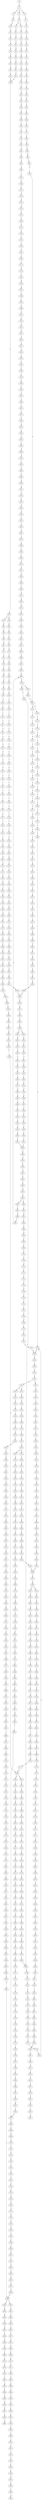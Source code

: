 strict digraph  {
	S0 -> S1 [ label = C ];
	S1 -> S2 [ label = C ];
	S1 -> S3 [ label = G ];
	S1 -> S4 [ label = T ];
	S2 -> S5 [ label = C ];
	S3 -> S6 [ label = A ];
	S4 -> S7 [ label = C ];
	S5 -> S8 [ label = T ];
	S5 -> S9 [ label = G ];
	S6 -> S10 [ label = A ];
	S7 -> S11 [ label = G ];
	S8 -> S12 [ label = C ];
	S9 -> S13 [ label = C ];
	S10 -> S14 [ label = C ];
	S11 -> S15 [ label = T ];
	S12 -> S16 [ label = C ];
	S13 -> S17 [ label = C ];
	S14 -> S18 [ label = C ];
	S15 -> S19 [ label = C ];
	S16 -> S20 [ label = G ];
	S17 -> S21 [ label = T ];
	S18 -> S22 [ label = T ];
	S19 -> S23 [ label = T ];
	S20 -> S24 [ label = G ];
	S21 -> S25 [ label = G ];
	S22 -> S26 [ label = G ];
	S23 -> S27 [ label = G ];
	S24 -> S28 [ label = T ];
	S25 -> S29 [ label = T ];
	S26 -> S30 [ label = T ];
	S27 -> S31 [ label = T ];
	S28 -> S32 [ label = C ];
	S29 -> S33 [ label = C ];
	S30 -> S34 [ label = C ];
	S31 -> S35 [ label = T ];
	S32 -> S36 [ label = T ];
	S33 -> S37 [ label = G ];
	S34 -> S38 [ label = G ];
	S35 -> S39 [ label = C ];
	S36 -> S40 [ label = G ];
	S37 -> S41 [ label = C ];
	S38 -> S42 [ label = C ];
	S39 -> S43 [ label = C ];
	S40 -> S44 [ label = G ];
	S41 -> S45 [ label = G ];
	S42 -> S45 [ label = G ];
	S43 -> S46 [ label = G ];
	S44 -> S47 [ label = A ];
	S45 -> S48 [ label = C ];
	S46 -> S49 [ label = T ];
	S47 -> S50 [ label = G ];
	S48 -> S51 [ label = G ];
	S48 -> S52 [ label = A ];
	S49 -> S53 [ label = G ];
	S50 -> S54 [ label = G ];
	S51 -> S55 [ label = A ];
	S52 -> S56 [ label = A ];
	S53 -> S57 [ label = G ];
	S54 -> S58 [ label = G ];
	S55 -> S59 [ label = G ];
	S56 -> S60 [ label = C ];
	S57 -> S61 [ label = C ];
	S58 -> S62 [ label = T ];
	S59 -> S63 [ label = C ];
	S60 -> S64 [ label = C ];
	S61 -> S65 [ label = C ];
	S62 -> S66 [ label = G ];
	S63 -> S67 [ label = A ];
	S64 -> S68 [ label = C ];
	S65 -> S69 [ label = C ];
	S66 -> S70 [ label = T ];
	S67 -> S71 [ label = G ];
	S68 -> S72 [ label = G ];
	S69 -> S73 [ label = G ];
	S70 -> S74 [ label = T ];
	S71 -> S75 [ label = T ];
	S72 -> S76 [ label = T ];
	S73 -> S77 [ label = T ];
	S74 -> S78 [ label = C ];
	S75 -> S79 [ label = G ];
	S76 -> S80 [ label = A ];
	S77 -> S81 [ label = C ];
	S78 -> S82 [ label = C ];
	S79 -> S83 [ label = C ];
	S80 -> S84 [ label = C ];
	S81 -> S85 [ label = C ];
	S82 -> S86 [ label = A ];
	S83 -> S87 [ label = A ];
	S84 -> S88 [ label = A ];
	S85 -> S89 [ label = A ];
	S86 -> S90 [ label = G ];
	S87 -> S91 [ label = A ];
	S88 -> S92 [ label = G ];
	S89 -> S93 [ label = G ];
	S90 -> S94 [ label = C ];
	S91 -> S95 [ label = C ];
	S92 -> S96 [ label = C ];
	S93 -> S97 [ label = T ];
	S94 -> S98 [ label = A ];
	S95 -> S99 [ label = A ];
	S96 -> S100 [ label = A ];
	S97 -> S101 [ label = A ];
	S98 -> S102 [ label = G ];
	S99 -> S103 [ label = G ];
	S100 -> S104 [ label = G ];
	S101 -> S105 [ label = G ];
	S102 -> S106 [ label = A ];
	S103 -> S107 [ label = C ];
	S104 -> S108 [ label = G ];
	S105 -> S109 [ label = G ];
	S105 -> S110 [ label = C ];
	S106 -> S111 [ label = T ];
	S107 -> S112 [ label = T ];
	S108 -> S113 [ label = T ];
	S109 -> S114 [ label = G ];
	S110 -> S115 [ label = T ];
	S111 -> S116 [ label = A ];
	S112 -> S117 [ label = A ];
	S113 -> S118 [ label = G ];
	S114 -> S119 [ label = T ];
	S115 -> S120 [ label = C ];
	S116 -> S121 [ label = A ];
	S117 -> S122 [ label = C ];
	S118 -> S123 [ label = C ];
	S119 -> S124 [ label = C ];
	S120 -> S125 [ label = C ];
	S121 -> S126 [ label = A ];
	S122 -> S127 [ label = G ];
	S123 -> S128 [ label = A ];
	S124 -> S129 [ label = A ];
	S125 -> S130 [ label = A ];
	S126 -> S131 [ label = A ];
	S127 -> S132 [ label = A ];
	S128 -> S133 [ label = C ];
	S129 -> S134 [ label = C ];
	S130 -> S135 [ label = C ];
	S131 -> S136 [ label = A ];
	S132 -> S137 [ label = G ];
	S133 -> S138 [ label = G ];
	S134 -> S139 [ label = T ];
	S135 -> S140 [ label = C ];
	S136 -> S141 [ label = C ];
	S137 -> S142 [ label = A ];
	S138 -> S143 [ label = C ];
	S139 -> S144 [ label = C ];
	S140 -> S145 [ label = G ];
	S141 -> S146 [ label = T ];
	S142 -> S147 [ label = A ];
	S143 -> S148 [ label = G ];
	S144 -> S149 [ label = G ];
	S145 -> S150 [ label = G ];
	S146 -> S151 [ label = T ];
	S147 -> S152 [ label = C ];
	S148 -> S153 [ label = G ];
	S149 -> S154 [ label = C ];
	S150 -> S155 [ label = A ];
	S151 -> S156 [ label = T ];
	S152 -> S157 [ label = T ];
	S153 -> S158 [ label = T ];
	S154 -> S159 [ label = T ];
	S155 -> S160 [ label = C ];
	S156 -> S161 [ label = G ];
	S157 -> S162 [ label = G ];
	S158 -> S163 [ label = G ];
	S159 -> S164 [ label = T ];
	S160 -> S165 [ label = G ];
	S161 -> S166 [ label = C ];
	S162 -> S167 [ label = G ];
	S163 -> S168 [ label = C ];
	S164 -> S169 [ label = C ];
	S165 -> S170 [ label = T ];
	S166 -> S171 [ label = C ];
	S167 -> S172 [ label = C ];
	S168 -> S173 [ label = C ];
	S169 -> S174 [ label = A ];
	S170 -> S175 [ label = C ];
	S171 -> S176 [ label = G ];
	S172 -> S177 [ label = G ];
	S173 -> S178 [ label = G ];
	S174 -> S179 [ label = T ];
	S175 -> S180 [ label = G ];
	S176 -> S181 [ label = T ];
	S177 -> S182 [ label = C ];
	S178 -> S183 [ label = C ];
	S179 -> S184 [ label = C ];
	S180 -> S185 [ label = T ];
	S181 -> S186 [ label = A ];
	S182 -> S187 [ label = A ];
	S183 -> S188 [ label = A ];
	S184 -> S189 [ label = C ];
	S185 -> S190 [ label = G ];
	S186 -> S191 [ label = G ];
	S187 -> S192 [ label = G ];
	S188 -> S193 [ label = A ];
	S189 -> S194 [ label = A ];
	S190 -> S195 [ label = A ];
	S191 -> S196 [ label = C ];
	S192 -> S197 [ label = C ];
	S193 -> S198 [ label = C ];
	S194 -> S199 [ label = G ];
	S195 -> S200 [ label = C ];
	S196 -> S201 [ label = C ];
	S197 -> S202 [ label = G ];
	S198 -> S203 [ label = C ];
	S199 -> S204 [ label = A ];
	S200 -> S205 [ label = C ];
	S201 -> S206 [ label = G ];
	S202 -> S207 [ label = G ];
	S203 -> S208 [ label = A ];
	S204 -> S209 [ label = A ];
	S205 -> S210 [ label = G ];
	S206 -> S211 [ label = G ];
	S207 -> S212 [ label = G ];
	S208 -> S213 [ label = G ];
	S209 -> S214 [ label = C ];
	S210 -> S215 [ label = G ];
	S211 -> S216 [ label = T ];
	S212 -> S217 [ label = T ];
	S213 -> S218 [ label = T ];
	S214 -> S219 [ label = C ];
	S215 -> S220 [ label = T ];
	S216 -> S221 [ label = G ];
	S217 -> S222 [ label = G ];
	S218 -> S223 [ label = C ];
	S219 -> S224 [ label = A ];
	S219 -> S225 [ label = G ];
	S220 -> S226 [ label = C ];
	S221 -> S227 [ label = A ];
	S222 -> S228 [ label = C ];
	S223 -> S229 [ label = G ];
	S224 -> S230 [ label = G ];
	S224 -> S231 [ label = C ];
	S225 -> S232 [ label = G ];
	S226 -> S233 [ label = G ];
	S227 -> S234 [ label = C ];
	S228 -> S235 [ label = C ];
	S229 -> S236 [ label = C ];
	S230 -> S237 [ label = A ];
	S231 -> S238 [ label = C ];
	S232 -> S239 [ label = A ];
	S233 -> S240 [ label = C ];
	S234 -> S241 [ label = G ];
	S235 -> S242 [ label = G ];
	S236 -> S243 [ label = G ];
	S237 -> S244 [ label = C ];
	S238 -> S245 [ label = A ];
	S239 -> S246 [ label = C ];
	S240 -> S247 [ label = G ];
	S241 -> S248 [ label = T ];
	S242 -> S249 [ label = C ];
	S243 -> S250 [ label = C ];
	S244 -> S251 [ label = T ];
	S245 -> S252 [ label = C ];
	S246 -> S253 [ label = G ];
	S247 -> S254 [ label = T ];
	S248 -> S255 [ label = G ];
	S249 -> S256 [ label = C ];
	S250 -> S257 [ label = A ];
	S251 -> S258 [ label = C ];
	S252 -> S259 [ label = C ];
	S253 -> S260 [ label = C ];
	S254 -> S261 [ label = A ];
	S255 -> S262 [ label = G ];
	S256 -> S263 [ label = G ];
	S257 -> S264 [ label = G ];
	S258 -> S265 [ label = C ];
	S259 -> S266 [ label = C ];
	S260 -> S267 [ label = C ];
	S261 -> S268 [ label = G ];
	S262 -> S269 [ label = G ];
	S263 -> S270 [ label = G ];
	S264 -> S271 [ label = C ];
	S265 -> S272 [ label = C ];
	S266 -> S273 [ label = C ];
	S267 -> S274 [ label = C ];
	S268 -> S275 [ label = C ];
	S269 -> S276 [ label = T ];
	S270 -> S277 [ label = T ];
	S271 -> S278 [ label = C ];
	S272 -> S279 [ label = A ];
	S273 -> S280 [ label = T ];
	S274 -> S281 [ label = A ];
	S275 -> S282 [ label = C ];
	S276 -> S283 [ label = A ];
	S277 -> S284 [ label = G ];
	S278 -> S285 [ label = G ];
	S279 -> S286 [ label = T ];
	S280 -> S287 [ label = T ];
	S281 -> S288 [ label = T ];
	S282 -> S289 [ label = G ];
	S283 -> S290 [ label = C ];
	S284 -> S291 [ label = G ];
	S285 -> S292 [ label = G ];
	S286 -> S293 [ label = C ];
	S287 -> S294 [ label = C ];
	S288 -> S295 [ label = C ];
	S289 -> S296 [ label = C ];
	S290 -> S297 [ label = T ];
	S291 -> S298 [ label = T ];
	S292 -> S299 [ label = T ];
	S293 -> S300 [ label = T ];
	S294 -> S301 [ label = C ];
	S294 -> S302 [ label = G ];
	S295 -> S303 [ label = G ];
	S296 -> S304 [ label = T ];
	S297 -> S305 [ label = A ];
	S298 -> S306 [ label = G ];
	S299 -> S307 [ label = G ];
	S300 -> S308 [ label = G ];
	S301 -> S309 [ label = T ];
	S302 -> S310 [ label = A ];
	S303 -> S311 [ label = T ];
	S304 -> S312 [ label = G ];
	S305 -> S313 [ label = T ];
	S306 -> S314 [ label = G ];
	S307 -> S315 [ label = G ];
	S308 -> S316 [ label = C ];
	S309 -> S317 [ label = G ];
	S310 -> S318 [ label = T ];
	S311 -> S319 [ label = C ];
	S312 -> S320 [ label = G ];
	S313 -> S321 [ label = T ];
	S314 -> S322 [ label = A ];
	S315 -> S323 [ label = A ];
	S316 -> S324 [ label = C ];
	S317 -> S325 [ label = T ];
	S318 -> S326 [ label = C ];
	S319 -> S327 [ label = C ];
	S320 -> S328 [ label = A ];
	S321 -> S329 [ label = G ];
	S322 -> S330 [ label = A ];
	S323 -> S331 [ label = A ];
	S324 -> S332 [ label = A ];
	S325 -> S333 [ label = C ];
	S326 -> S334 [ label = G ];
	S327 -> S335 [ label = T ];
	S328 -> S336 [ label = A ];
	S329 -> S337 [ label = G ];
	S330 -> S338 [ label = C ];
	S331 -> S339 [ label = G ];
	S332 -> S340 [ label = G ];
	S333 -> S341 [ label = C ];
	S334 -> S342 [ label = T ];
	S335 -> S343 [ label = C ];
	S336 -> S344 [ label = G ];
	S337 -> S345 [ label = A ];
	S338 -> S346 [ label = C ];
	S339 -> S347 [ label = A ];
	S340 -> S348 [ label = T ];
	S341 -> S349 [ label = T ];
	S342 -> S350 [ label = T ];
	S343 -> S351 [ label = T ];
	S344 -> S352 [ label = A ];
	S345 -> S353 [ label = A ];
	S346 -> S354 [ label = T ];
	S347 -> S355 [ label = A ];
	S348 -> S356 [ label = C ];
	S349 -> S357 [ label = T ];
	S350 -> S358 [ label = T ];
	S351 -> S359 [ label = T ];
	S352 -> S360 [ label = A ];
	S353 -> S361 [ label = C ];
	S354 -> S362 [ label = C ];
	S355 -> S363 [ label = C ];
	S356 -> S364 [ label = G ];
	S357 -> S365 [ label = G ];
	S358 -> S366 [ label = G ];
	S359 -> S367 [ label = C ];
	S360 -> S363 [ label = C ];
	S361 -> S368 [ label = G ];
	S362 -> S369 [ label = G ];
	S363 -> S370 [ label = G ];
	S364 -> S371 [ label = T ];
	S365 -> S372 [ label = T ];
	S366 -> S373 [ label = T ];
	S367 -> S374 [ label = T ];
	S368 -> S375 [ label = G ];
	S369 -> S376 [ label = G ];
	S370 -> S377 [ label = G ];
	S371 -> S378 [ label = A ];
	S372 -> S379 [ label = A ];
	S373 -> S380 [ label = A ];
	S374 -> S381 [ label = C ];
	S375 -> S382 [ label = T ];
	S376 -> S383 [ label = C ];
	S377 -> S384 [ label = C ];
	S378 -> S385 [ label = A ];
	S379 -> S386 [ label = G ];
	S380 -> S387 [ label = G ];
	S381 -> S388 [ label = G ];
	S382 -> S389 [ label = A ];
	S383 -> S390 [ label = A ];
	S384 -> S391 [ label = A ];
	S385 -> S392 [ label = G ];
	S386 -> S393 [ label = G ];
	S387 -> S394 [ label = G ];
	S388 -> S395 [ label = G ];
	S389 -> S396 [ label = C ];
	S390 -> S397 [ label = C ];
	S391 -> S398 [ label = C ];
	S392 -> S399 [ label = A ];
	S393 -> S400 [ label = A ];
	S394 -> S401 [ label = A ];
	S395 -> S402 [ label = A ];
	S396 -> S403 [ label = G ];
	S397 -> S404 [ label = G ];
	S398 -> S405 [ label = C ];
	S398 -> S406 [ label = T ];
	S399 -> S407 [ label = C ];
	S400 -> S408 [ label = G ];
	S401 -> S409 [ label = A ];
	S402 -> S410 [ label = G ];
	S403 -> S411 [ label = A ];
	S404 -> S412 [ label = C ];
	S405 -> S413 [ label = G ];
	S406 -> S414 [ label = G ];
	S407 -> S415 [ label = G ];
	S408 -> S416 [ label = A ];
	S409 -> S417 [ label = A ];
	S410 -> S418 [ label = A ];
	S411 -> S419 [ label = A ];
	S412 -> S420 [ label = G ];
	S413 -> S421 [ label = G ];
	S414 -> S422 [ label = G ];
	S415 -> S423 [ label = G ];
	S416 -> S424 [ label = G ];
	S417 -> S425 [ label = G ];
	S418 -> S426 [ label = G ];
	S419 -> S427 [ label = G ];
	S420 -> S428 [ label = C ];
	S421 -> S429 [ label = G ];
	S422 -> S430 [ label = G ];
	S423 -> S431 [ label = C ];
	S424 -> S432 [ label = G ];
	S425 -> S433 [ label = G ];
	S426 -> S434 [ label = G ];
	S427 -> S435 [ label = A ];
	S428 -> S436 [ label = G ];
	S429 -> S437 [ label = A ];
	S430 -> S438 [ label = A ];
	S431 -> S439 [ label = T ];
	S432 -> S440 [ label = T ];
	S433 -> S441 [ label = T ];
	S434 -> S442 [ label = T ];
	S435 -> S443 [ label = A ];
	S436 -> S444 [ label = C ];
	S436 -> S445 [ label = G ];
	S437 -> S446 [ label = A ];
	S438 -> S447 [ label = A ];
	S439 -> S448 [ label = C ];
	S440 -> S449 [ label = C ];
	S441 -> S450 [ label = C ];
	S442 -> S449 [ label = C ];
	S443 -> S451 [ label = G ];
	S444 -> S452 [ label = G ];
	S445 -> S453 [ label = C ];
	S446 -> S454 [ label = T ];
	S447 -> S455 [ label = C ];
	S448 -> S456 [ label = T ];
	S449 -> S457 [ label = C ];
	S450 -> S458 [ label = C ];
	S451 -> S459 [ label = T ];
	S452 -> S460 [ label = T ];
	S453 -> S461 [ label = T ];
	S454 -> S462 [ label = T ];
	S455 -> S463 [ label = T ];
	S456 -> S464 [ label = C ];
	S457 -> S465 [ label = C ];
	S458 -> S466 [ label = C ];
	S459 -> S467 [ label = G ];
	S460 -> S468 [ label = C ];
	S461 -> S469 [ label = G ];
	S462 -> S470 [ label = G ];
	S463 -> S471 [ label = G ];
	S464 -> S472 [ label = G ];
	S465 -> S473 [ label = A ];
	S465 -> S474 [ label = G ];
	S466 -> S475 [ label = G ];
	S467 -> S476 [ label = T ];
	S468 -> S477 [ label = G ];
	S469 -> S478 [ label = G ];
	S470 -> S479 [ label = A ];
	S471 -> S480 [ label = G ];
	S472 -> S481 [ label = A ];
	S473 -> S482 [ label = G ];
	S474 -> S483 [ label = G ];
	S475 -> S484 [ label = A ];
	S476 -> S485 [ label = C ];
	S477 -> S486 [ label = A ];
	S478 -> S487 [ label = A ];
	S479 -> S488 [ label = A ];
	S480 -> S489 [ label = A ];
	S481 -> S490 [ label = A ];
	S482 -> S491 [ label = A ];
	S483 -> S492 [ label = A ];
	S484 -> S493 [ label = A ];
	S485 -> S494 [ label = C ];
	S486 -> S495 [ label = C ];
	S487 -> S496 [ label = A ];
	S488 -> S497 [ label = C ];
	S489 -> S498 [ label = C ];
	S490 -> S499 [ label = G ];
	S491 -> S500 [ label = G ];
	S492 -> S501 [ label = G ];
	S493 -> S502 [ label = G ];
	S494 -> S503 [ label = T ];
	S495 -> S504 [ label = G ];
	S496 -> S505 [ label = T ];
	S497 -> S506 [ label = C ];
	S498 -> S507 [ label = C ];
	S499 -> S508 [ label = T ];
	S500 -> S509 [ label = C ];
	S501 -> S510 [ label = G ];
	S502 -> S511 [ label = T ];
	S503 -> S512 [ label = G ];
	S504 -> S513 [ label = C ];
	S505 -> S514 [ label = G ];
	S506 -> S515 [ label = C ];
	S507 -> S516 [ label = C ];
	S508 -> S517 [ label = C ];
	S509 -> S518 [ label = C ];
	S510 -> S519 [ label = C ];
	S511 -> S520 [ label = C ];
	S512 -> S521 [ label = G ];
	S513 -> S522 [ label = G ];
	S514 -> S523 [ label = G ];
	S515 -> S524 [ label = G ];
	S516 -> S525 [ label = G ];
	S517 -> S526 [ label = G ];
	S518 -> S527 [ label = A ];
	S519 -> S528 [ label = G ];
	S520 -> S529 [ label = G ];
	S521 -> S530 [ label = C ];
	S522 -> S531 [ label = C ];
	S523 -> S532 [ label = G ];
	S524 -> S533 [ label = T ];
	S525 -> S534 [ label = T ];
	S526 -> S535 [ label = C ];
	S527 -> S536 [ label = C ];
	S528 -> S537 [ label = T ];
	S529 -> S538 [ label = A ];
	S530 -> S539 [ label = C ];
	S531 -> S540 [ label = C ];
	S532 -> S541 [ label = G ];
	S533 -> S542 [ label = C ];
	S534 -> S543 [ label = C ];
	S535 -> S544 [ label = G ];
	S536 -> S545 [ label = G ];
	S537 -> S546 [ label = G ];
	S538 -> S547 [ label = G ];
	S539 -> S548 [ label = T ];
	S540 -> S549 [ label = T ];
	S541 -> S550 [ label = T ];
	S542 -> S551 [ label = T ];
	S543 -> S552 [ label = T ];
	S544 -> S553 [ label = G ];
	S545 -> S554 [ label = G ];
	S546 -> S555 [ label = G ];
	S547 -> S556 [ label = G ];
	S548 -> S557 [ label = G ];
	S549 -> S558 [ label = C ];
	S550 -> S559 [ label = C ];
	S551 -> S560 [ label = C ];
	S552 -> S560 [ label = C ];
	S553 -> S561 [ label = C ];
	S554 -> S562 [ label = T ];
	S555 -> S563 [ label = T ];
	S556 -> S564 [ label = T ];
	S557 -> S565 [ label = G ];
	S558 -> S566 [ label = G ];
	S559 -> S567 [ label = C ];
	S560 -> S568 [ label = G ];
	S561 -> S569 [ label = T ];
	S562 -> S570 [ label = T ];
	S563 -> S571 [ label = A ];
	S564 -> S572 [ label = A ];
	S565 -> S573 [ label = G ];
	S566 -> S574 [ label = G ];
	S567 -> S575 [ label = G ];
	S568 -> S576 [ label = G ];
	S569 -> S577 [ label = A ];
	S570 -> S578 [ label = A ];
	S571 -> S579 [ label = T ];
	S572 -> S580 [ label = T ];
	S573 -> S581 [ label = T ];
	S574 -> S582 [ label = G ];
	S575 -> S583 [ label = C ];
	S576 -> S584 [ label = C ];
	S577 -> S585 [ label = T ];
	S578 -> S586 [ label = C ];
	S579 -> S587 [ label = G ];
	S580 -> S588 [ label = A ];
	S581 -> S589 [ label = C ];
	S582 -> S590 [ label = C ];
	S583 -> S591 [ label = C ];
	S584 -> S592 [ label = A ];
	S585 -> S593 [ label = A ];
	S586 -> S594 [ label = T ];
	S587 -> S595 [ label = A ];
	S588 -> S596 [ label = A ];
	S589 -> S597 [ label = C ];
	S590 -> S598 [ label = T ];
	S591 -> S599 [ label = G ];
	S592 -> S600 [ label = C ];
	S593 -> S601 [ label = G ];
	S594 -> S602 [ label = G ];
	S595 -> S603 [ label = G ];
	S596 -> S604 [ label = G ];
	S597 -> S605 [ label = C ];
	S598 -> S606 [ label = C ];
	S599 -> S607 [ label = G ];
	S600 -> S608 [ label = C ];
	S601 -> S609 [ label = T ];
	S602 -> S610 [ label = C ];
	S603 -> S611 [ label = C ];
	S604 -> S612 [ label = T ];
	S605 -> S613 [ label = G ];
	S606 -> S614 [ label = A ];
	S607 -> S615 [ label = A ];
	S608 -> S616 [ label = G ];
	S609 -> S617 [ label = A ];
	S610 -> S618 [ label = A ];
	S611 -> S619 [ label = G ];
	S612 -> S620 [ label = C ];
	S613 -> S621 [ label = A ];
	S614 -> S622 [ label = C ];
	S615 -> S623 [ label = A ];
	S616 -> S624 [ label = A ];
	S617 -> S625 [ label = G ];
	S618 -> S626 [ label = G ];
	S619 -> S627 [ label = G ];
	S620 -> S628 [ label = G ];
	S621 -> S629 [ label = G ];
	S622 -> S630 [ label = G ];
	S623 -> S631 [ label = C ];
	S624 -> S632 [ label = G ];
	S624 -> S633 [ label = A ];
	S625 -> S634 [ label = C ];
	S626 -> S635 [ label = A ];
	S627 -> S636 [ label = T ];
	S628 -> S637 [ label = T ];
	S629 -> S638 [ label = T ];
	S630 -> S639 [ label = T ];
	S631 -> S640 [ label = T ];
	S632 -> S641 [ label = T ];
	S633 -> S642 [ label = T ];
	S634 -> S643 [ label = C ];
	S635 -> S644 [ label = C ];
	S636 -> S645 [ label = C ];
	S637 -> S646 [ label = G ];
	S638 -> S647 [ label = C ];
	S639 -> S648 [ label = C ];
	S640 -> S649 [ label = G ];
	S641 -> S650 [ label = C ];
	S642 -> S651 [ label = G ];
	S643 -> S652 [ label = G ];
	S644 -> S653 [ label = G ];
	S645 -> S654 [ label = G ];
	S646 -> S655 [ label = G ];
	S647 -> S656 [ label = C ];
	S648 -> S657 [ label = C ];
	S649 -> S658 [ label = C ];
	S650 -> S659 [ label = C ];
	S651 -> S660 [ label = T ];
	S652 -> S661 [ label = A ];
	S653 -> S662 [ label = G ];
	S654 -> S663 [ label = C ];
	S655 -> S664 [ label = T ];
	S656 -> S665 [ label = A ];
	S657 -> S666 [ label = A ];
	S658 -> S667 [ label = A ];
	S659 -> S665 [ label = A ];
	S660 -> S668 [ label = A ];
	S661 -> S669 [ label = A ];
	S662 -> S670 [ label = A ];
	S663 -> S671 [ label = A ];
	S664 -> S672 [ label = A ];
	S665 -> S673 [ label = G ];
	S666 -> S674 [ label = G ];
	S667 -> S675 [ label = A ];
	S668 -> S676 [ label = G ];
	S669 -> S677 [ label = A ];
	S670 -> S678 [ label = C ];
	S671 -> S679 [ label = C ];
	S672 -> S680 [ label = C ];
	S673 -> S681 [ label = T ];
	S673 -> S682 [ label = C ];
	S674 -> S683 [ label = C ];
	S675 -> S684 [ label = C ];
	S676 -> S685 [ label = T ];
	S677 -> S686 [ label = C ];
	S678 -> S687 [ label = A ];
	S679 -> S688 [ label = G ];
	S680 -> S689 [ label = C ];
	S681 -> S690 [ label = A ];
	S682 -> S691 [ label = T ];
	S683 -> S692 [ label = T ];
	S684 -> S693 [ label = C ];
	S685 -> S694 [ label = T ];
	S686 -> S695 [ label = C ];
	S687 -> S696 [ label = C ];
	S688 -> S697 [ label = C ];
	S689 -> S698 [ label = G ];
	S690 -> S105 [ label = G ];
	S691 -> S699 [ label = T ];
	S692 -> S699 [ label = T ];
	S693 -> S700 [ label = A ];
	S694 -> S701 [ label = T ];
	S695 -> S702 [ label = C ];
	S696 -> S703 [ label = A ];
	S697 -> S704 [ label = G ];
	S698 -> S705 [ label = G ];
	S699 -> S706 [ label = C ];
	S700 -> S707 [ label = G ];
	S701 -> S708 [ label = C ];
	S702 -> S709 [ label = C ];
	S703 -> S710 [ label = C ];
	S704 -> S711 [ label = C ];
	S705 -> S712 [ label = T ];
	S706 -> S713 [ label = A ];
	S707 -> S714 [ label = A ];
	S708 -> S715 [ label = A ];
	S709 -> S716 [ label = G ];
	S710 -> S717 [ label = C ];
	S711 -> S436 [ label = G ];
	S712 -> S718 [ label = G ];
	S713 -> S719 [ label = C ];
	S714 -> S720 [ label = A ];
	S715 -> S721 [ label = C ];
	S716 -> S722 [ label = A ];
	S717 -> S723 [ label = T ];
	S718 -> S724 [ label = G ];
	S719 -> S725 [ label = G ];
	S720 -> S726 [ label = C ];
	S721 -> S727 [ label = T ];
	S722 -> S728 [ label = C ];
	S723 -> S729 [ label = C ];
	S724 -> S730 [ label = T ];
	S725 -> S731 [ label = C ];
	S726 -> S732 [ label = A ];
	S727 -> S733 [ label = C ];
	S728 -> S734 [ label = T ];
	S729 -> S735 [ label = T ];
	S730 -> S736 [ label = T ];
	S731 -> S737 [ label = C ];
	S732 -> S738 [ label = G ];
	S733 -> S739 [ label = C ];
	S734 -> S740 [ label = A ];
	S735 -> S741 [ label = A ];
	S736 -> S742 [ label = A ];
	S737 -> S743 [ label = C ];
	S738 -> S744 [ label = C ];
	S739 -> S745 [ label = T ];
	S740 -> S746 [ label = G ];
	S741 -> S747 [ label = G ];
	S742 -> S748 [ label = G ];
	S743 -> S749 [ label = T ];
	S744 -> S750 [ label = C ];
	S745 -> S751 [ label = T ];
	S746 -> S752 [ label = A ];
	S747 -> S753 [ label = A ];
	S748 -> S754 [ label = A ];
	S749 -> S755 [ label = T ];
	S750 -> S756 [ label = G ];
	S751 -> S757 [ label = T ];
	S752 -> S758 [ label = A ];
	S753 -> S759 [ label = A ];
	S754 -> S760 [ label = A ];
	S755 -> S761 [ label = C ];
	S756 -> S762 [ label = T ];
	S757 -> S763 [ label = C ];
	S758 -> S764 [ label = T ];
	S759 -> S765 [ label = C ];
	S760 -> S766 [ label = G ];
	S761 -> S767 [ label = A ];
	S762 -> S768 [ label = C ];
	S763 -> S769 [ label = A ];
	S764 -> S770 [ label = C ];
	S765 -> S771 [ label = G ];
	S766 -> S772 [ label = G ];
	S767 -> S773 [ label = T ];
	S768 -> S774 [ label = C ];
	S769 -> S775 [ label = T ];
	S770 -> S776 [ label = G ];
	S771 -> S777 [ label = A ];
	S772 -> S778 [ label = G ];
	S773 -> S779 [ label = C ];
	S774 -> S780 [ label = T ];
	S775 -> S781 [ label = C ];
	S776 -> S782 [ label = G ];
	S777 -> S783 [ label = G ];
	S778 -> S784 [ label = G ];
	S779 -> S785 [ label = C ];
	S780 -> S786 [ label = C ];
	S781 -> S787 [ label = C ];
	S782 -> S788 [ label = G ];
	S783 -> S789 [ label = G ];
	S784 -> S790 [ label = G ];
	S785 -> S194 [ label = A ];
	S786 -> S791 [ label = T ];
	S787 -> S792 [ label = A ];
	S788 -> S793 [ label = T ];
	S789 -> S794 [ label = T ];
	S790 -> S795 [ label = T ];
	S791 -> S796 [ label = G ];
	S792 -> S199 [ label = G ];
	S793 -> S797 [ label = A ];
	S794 -> S798 [ label = G ];
	S795 -> S799 [ label = C ];
	S796 -> S800 [ label = T ];
	S797 -> S801 [ label = T ];
	S798 -> S802 [ label = T ];
	S799 -> S803 [ label = C ];
	S800 -> S804 [ label = C ];
	S801 -> S805 [ label = C ];
	S802 -> S806 [ label = C ];
	S803 -> S807 [ label = G ];
	S804 -> S808 [ label = G ];
	S805 -> S809 [ label = C ];
	S806 -> S810 [ label = C ];
	S807 -> S811 [ label = T ];
	S808 -> S812 [ label = T ];
	S809 -> S813 [ label = C ];
	S810 -> S814 [ label = C ];
	S811 -> S815 [ label = C ];
	S812 -> S816 [ label = G ];
	S813 -> S817 [ label = G ];
	S814 -> S818 [ label = T ];
	S815 -> S819 [ label = G ];
	S816 -> S820 [ label = G ];
	S817 -> S821 [ label = A ];
	S818 -> S822 [ label = G ];
	S819 -> S823 [ label = G ];
	S820 -> S824 [ label = T ];
	S821 -> S825 [ label = A ];
	S822 -> S826 [ label = T ];
	S823 -> S827 [ label = A ];
	S824 -> S672 [ label = A ];
	S825 -> S828 [ label = A ];
	S826 -> S829 [ label = C ];
	S827 -> S830 [ label = A ];
	S828 -> S831 [ label = G ];
	S829 -> S832 [ label = C ];
	S830 -> S833 [ label = C ];
	S831 -> S834 [ label = T ];
	S832 -> S835 [ label = T ];
	S833 -> S836 [ label = A ];
	S833 -> S837 [ label = T ];
	S834 -> S838 [ label = G ];
	S835 -> S839 [ label = A ];
	S836 -> S840 [ label = G ];
	S837 -> S841 [ label = A ];
	S838 -> S842 [ label = T ];
	S839 -> S843 [ label = C ];
	S840 -> S844 [ label = G ];
	S841 -> S845 [ label = C ];
	S842 -> S846 [ label = C ];
	S843 -> S847 [ label = T ];
	S844 -> S848 [ label = A ];
	S845 -> S849 [ label = A ];
	S846 -> S850 [ label = G ];
	S847 -> S851 [ label = A ];
	S848 -> S852 [ label = A ];
	S849 -> S853 [ label = A ];
	S850 -> S854 [ label = T ];
	S851 -> S855 [ label = C ];
	S852 -> S856 [ label = T ];
	S853 -> S857 [ label = C ];
	S854 -> S858 [ label = C ];
	S855 -> S859 [ label = C ];
	S856 -> S860 [ label = A ];
	S857 -> S861 [ label = G ];
	S858 -> S862 [ label = G ];
	S859 -> S863 [ label = A ];
	S860 -> S864 [ label = G ];
	S861 -> S865 [ label = A ];
	S862 -> S866 [ label = G ];
	S863 -> S867 [ label = G ];
	S864 -> S868 [ label = T ];
	S865 -> S869 [ label = A ];
	S866 -> S870 [ label = A ];
	S867 -> S871 [ label = G ];
	S868 -> S872 [ label = C ];
	S869 -> S873 [ label = A ];
	S870 -> S874 [ label = A ];
	S871 -> S875 [ label = A ];
	S872 -> S876 [ label = T ];
	S873 -> S877 [ label = A ];
	S874 -> S833 [ label = C ];
	S875 -> S878 [ label = G ];
	S876 -> S879 [ label = C ];
	S877 -> S880 [ label = C ];
	S878 -> S881 [ label = A ];
	S879 -> S882 [ label = T ];
	S880 -> S883 [ label = A ];
	S881 -> S884 [ label = G ];
	S882 -> S885 [ label = C ];
	S883 -> S886 [ label = G ];
	S884 -> S887 [ label = T ];
	S885 -> S888 [ label = T ];
	S886 -> S889 [ label = A ];
	S887 -> S890 [ label = C ];
	S888 -> S891 [ label = G ];
	S889 -> S892 [ label = A ];
	S890 -> S893 [ label = A ];
	S891 -> S894 [ label = A ];
	S892 -> S895 [ label = G ];
	S893 -> S896 [ label = G ];
	S894 -> S897 [ label = G ];
	S895 -> S898 [ label = G ];
	S896 -> S899 [ label = G ];
	S897 -> S900 [ label = T ];
	S898 -> S901 [ label = G ];
	S899 -> S902 [ label = A ];
	S900 -> S903 [ label = A ];
	S901 -> S904 [ label = G ];
	S902 -> S905 [ label = C ];
	S904 -> S906 [ label = T ];
	S905 -> S907 [ label = C ];
	S906 -> S908 [ label = C ];
	S907 -> S909 [ label = A ];
	S908 -> S910 [ label = T ];
	S909 -> S911 [ label = G ];
	S910 -> S912 [ label = C ];
	S911 -> S913 [ label = T ];
	S912 -> S914 [ label = T ];
	S913 -> S915 [ label = C ];
	S914 -> S916 [ label = C ];
	S915 -> S917 [ label = T ];
	S916 -> S918 [ label = G ];
	S917 -> S919 [ label = C ];
	S918 -> S920 [ label = T ];
	S919 -> S921 [ label = T ];
	S920 -> S922 [ label = G ];
	S921 -> S923 [ label = G ];
	S922 -> S924 [ label = G ];
	S923 -> S925 [ label = T ];
	S924 -> S926 [ label = T ];
	S925 -> S927 [ label = A ];
	S926 -> S928 [ label = A ];
}
